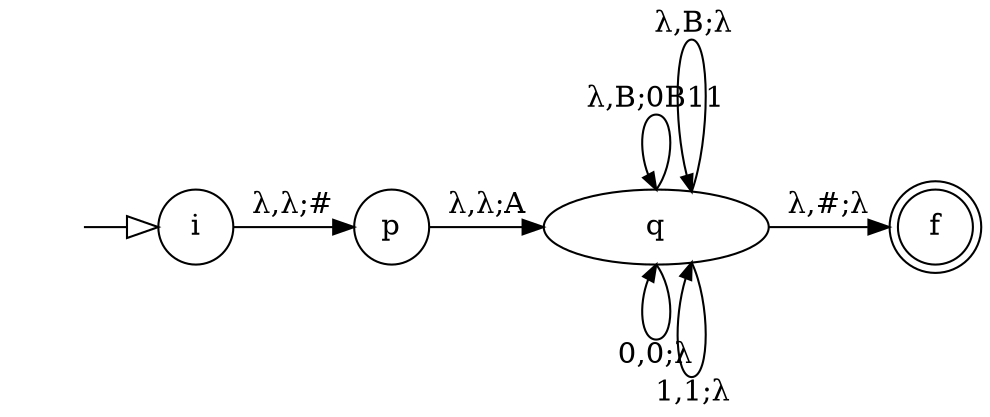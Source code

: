 digraph solucion2 {
	subgraph child {
		rankdir=TB size="8,5"
		rank=same
		node [height=0.5 shape=ellipse width=0.5]
		i -> p [label="λ,λ;#"]
		p -> q [label="λ,λ;A"]
		q [width=1.5]
		q:n -> q:n [style=invis]
		q:n -> q:n [label="λ,B;0B11" arrowsize=0.8]
		q:ne -> q:ne [style=invis]
		q:ne -> q:ne [style=invis]
		q:ne -> q:ne [style=invis]
		q:ne -> q:ne [label="	λ,B;λ" arrowsize=0.8]
		q:s -> q:s [style=invis]
		q:s -> q:s [label="0,0;λ" arrowsize=0.8]
		q:se -> q:se [style=invis]
		q:se -> q:se [style=invis]
		q:se -> q:se [label="	1,1;λ" arrowsize=0.8]
		q -> f [label="λ,#;λ"]
		f [peripheries=2]
		node [shape=none]
		edge [arrowhead=empty arrowsize=1.5]
		"" -> i
	}
}
